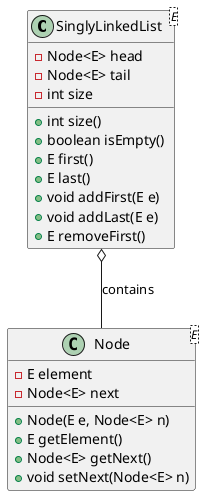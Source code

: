 @startuml
hide stereotypes

class SinglyLinkedList<E> {
  - Node<E> head
  - Node<E> tail
  - int size
  + int size()
  + boolean isEmpty()
  + E first()
  + E last()
  + void addFirst(E e)
  + void addLast(E e)
  + E removeFirst()
}

class Node<E> {
  - E element
  - Node<E> next
  + Node(E e, Node<E> n)
  + E getElement()
  + Node<E> getNext()
  + void setNext(Node<E> n)
}

SinglyLinkedList o-- Node : contains
@enduml

